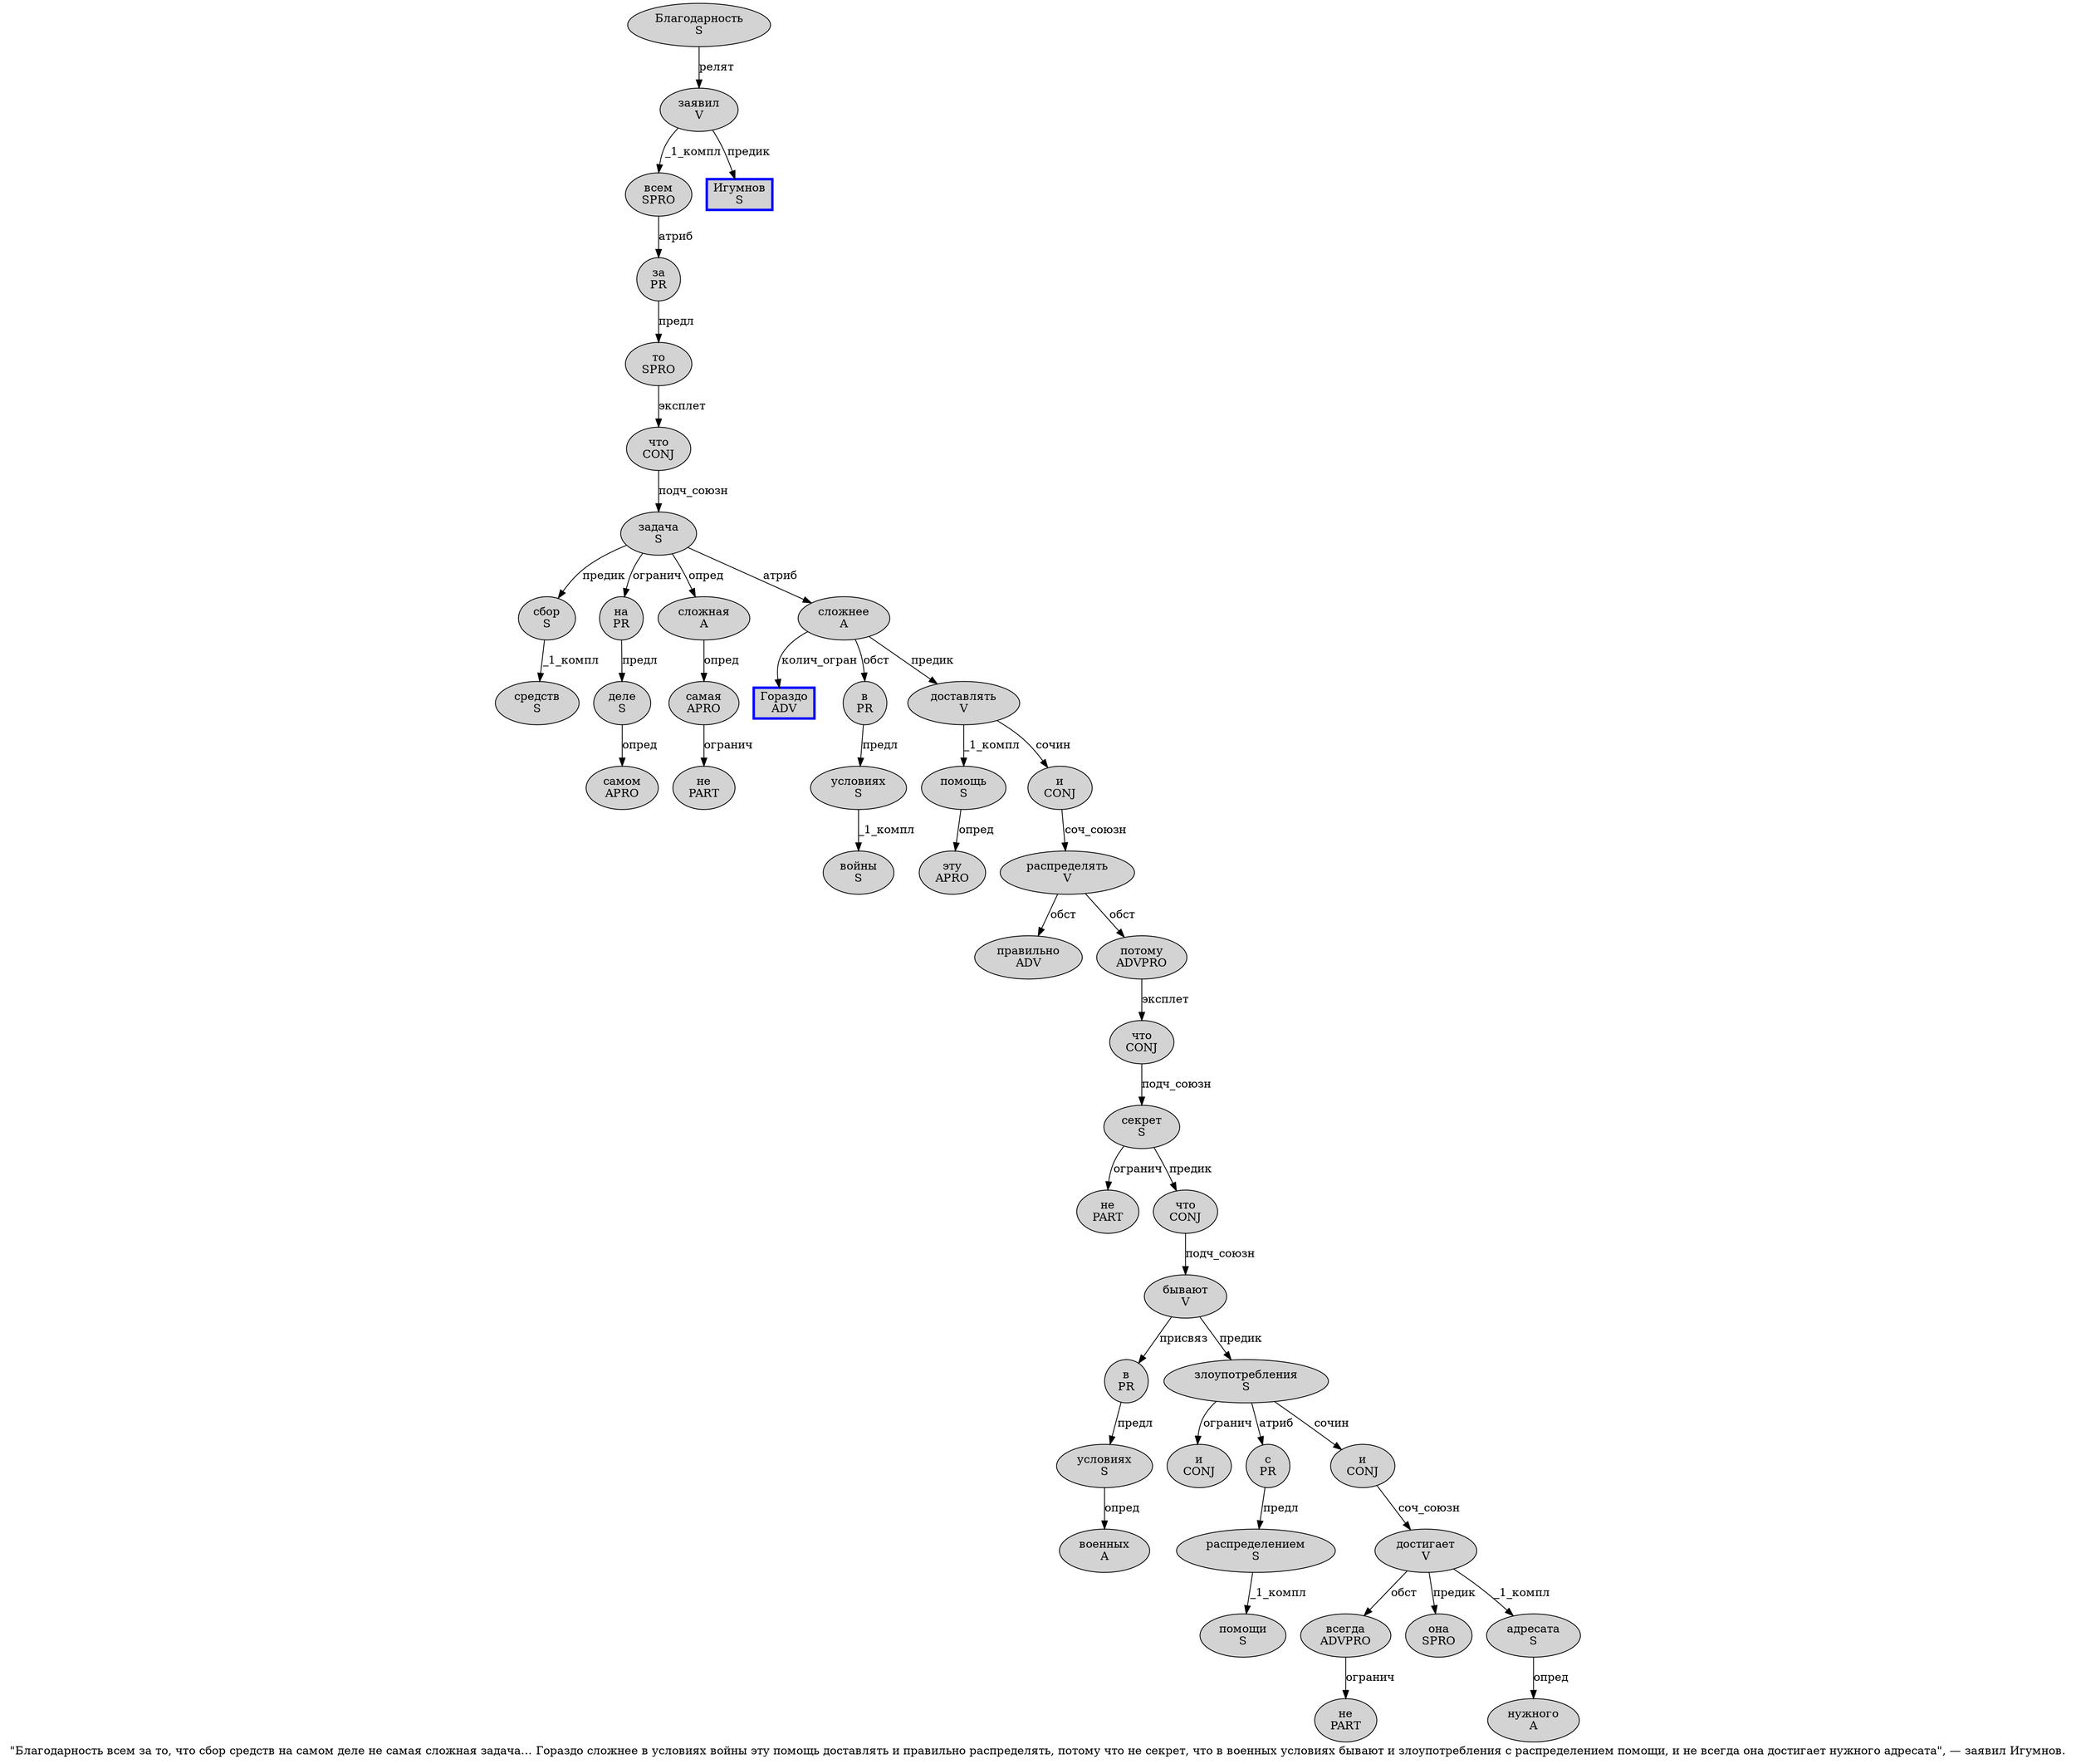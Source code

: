 digraph SENTENCE_516 {
	graph [label="\"Благодарность всем за то, что сбор средств на самом деле не самая сложная задача… Гораздо сложнее в условиях войны эту помощь доставлять и правильно распределять, потому что не секрет, что в военных условиях бывают и злоупотребления с распределением помощи, и не всегда она достигает нужного адресата\", — заявил Игумнов."]
	node [style=filled]
		1 [label="Благодарность
S" color="" fillcolor=lightgray penwidth=1 shape=ellipse]
		2 [label="всем
SPRO" color="" fillcolor=lightgray penwidth=1 shape=ellipse]
		3 [label="за
PR" color="" fillcolor=lightgray penwidth=1 shape=ellipse]
		4 [label="то
SPRO" color="" fillcolor=lightgray penwidth=1 shape=ellipse]
		6 [label="что
CONJ" color="" fillcolor=lightgray penwidth=1 shape=ellipse]
		7 [label="сбор
S" color="" fillcolor=lightgray penwidth=1 shape=ellipse]
		8 [label="средств
S" color="" fillcolor=lightgray penwidth=1 shape=ellipse]
		9 [label="на
PR" color="" fillcolor=lightgray penwidth=1 shape=ellipse]
		10 [label="самом
APRO" color="" fillcolor=lightgray penwidth=1 shape=ellipse]
		11 [label="деле
S" color="" fillcolor=lightgray penwidth=1 shape=ellipse]
		12 [label="не
PART" color="" fillcolor=lightgray penwidth=1 shape=ellipse]
		13 [label="самая
APRO" color="" fillcolor=lightgray penwidth=1 shape=ellipse]
		14 [label="сложная
A" color="" fillcolor=lightgray penwidth=1 shape=ellipse]
		15 [label="задача
S" color="" fillcolor=lightgray penwidth=1 shape=ellipse]
		17 [label="Гораздо
ADV" color=blue fillcolor=lightgray penwidth=3 shape=box]
		18 [label="сложнее
A" color="" fillcolor=lightgray penwidth=1 shape=ellipse]
		19 [label="в
PR" color="" fillcolor=lightgray penwidth=1 shape=ellipse]
		20 [label="условиях
S" color="" fillcolor=lightgray penwidth=1 shape=ellipse]
		21 [label="войны
S" color="" fillcolor=lightgray penwidth=1 shape=ellipse]
		22 [label="эту
APRO" color="" fillcolor=lightgray penwidth=1 shape=ellipse]
		23 [label="помощь
S" color="" fillcolor=lightgray penwidth=1 shape=ellipse]
		24 [label="доставлять
V" color="" fillcolor=lightgray penwidth=1 shape=ellipse]
		25 [label="и
CONJ" color="" fillcolor=lightgray penwidth=1 shape=ellipse]
		26 [label="правильно
ADV" color="" fillcolor=lightgray penwidth=1 shape=ellipse]
		27 [label="распределять
V" color="" fillcolor=lightgray penwidth=1 shape=ellipse]
		29 [label="потому
ADVPRO" color="" fillcolor=lightgray penwidth=1 shape=ellipse]
		30 [label="что
CONJ" color="" fillcolor=lightgray penwidth=1 shape=ellipse]
		31 [label="не
PART" color="" fillcolor=lightgray penwidth=1 shape=ellipse]
		32 [label="секрет
S" color="" fillcolor=lightgray penwidth=1 shape=ellipse]
		34 [label="что
CONJ" color="" fillcolor=lightgray penwidth=1 shape=ellipse]
		35 [label="в
PR" color="" fillcolor=lightgray penwidth=1 shape=ellipse]
		36 [label="военных
A" color="" fillcolor=lightgray penwidth=1 shape=ellipse]
		37 [label="условиях
S" color="" fillcolor=lightgray penwidth=1 shape=ellipse]
		38 [label="бывают
V" color="" fillcolor=lightgray penwidth=1 shape=ellipse]
		39 [label="и
CONJ" color="" fillcolor=lightgray penwidth=1 shape=ellipse]
		40 [label="злоупотребления
S" color="" fillcolor=lightgray penwidth=1 shape=ellipse]
		41 [label="с
PR" color="" fillcolor=lightgray penwidth=1 shape=ellipse]
		42 [label="распределением
S" color="" fillcolor=lightgray penwidth=1 shape=ellipse]
		43 [label="помощи
S" color="" fillcolor=lightgray penwidth=1 shape=ellipse]
		45 [label="и
CONJ" color="" fillcolor=lightgray penwidth=1 shape=ellipse]
		46 [label="не
PART" color="" fillcolor=lightgray penwidth=1 shape=ellipse]
		47 [label="всегда
ADVPRO" color="" fillcolor=lightgray penwidth=1 shape=ellipse]
		48 [label="она
SPRO" color="" fillcolor=lightgray penwidth=1 shape=ellipse]
		49 [label="достигает
V" color="" fillcolor=lightgray penwidth=1 shape=ellipse]
		50 [label="нужного
A" color="" fillcolor=lightgray penwidth=1 shape=ellipse]
		51 [label="адресата
S" color="" fillcolor=lightgray penwidth=1 shape=ellipse]
		55 [label="заявил
V" color="" fillcolor=lightgray penwidth=1 shape=ellipse]
		56 [label="Игумнов
S" color=blue fillcolor=lightgray penwidth=3 shape=box]
			35 -> 37 [label="предл"]
			51 -> 50 [label="опред"]
			34 -> 38 [label="подч_союзн"]
			7 -> 8 [label="_1_компл"]
			9 -> 11 [label="предл"]
			45 -> 49 [label="соч_союзн"]
			24 -> 23 [label="_1_компл"]
			24 -> 25 [label="сочин"]
			18 -> 17 [label="колич_огран"]
			18 -> 19 [label="обст"]
			18 -> 24 [label="предик"]
			2 -> 3 [label="атриб"]
			38 -> 35 [label="присвяз"]
			38 -> 40 [label="предик"]
			15 -> 7 [label="предик"]
			15 -> 9 [label="огранич"]
			15 -> 14 [label="опред"]
			15 -> 18 [label="атриб"]
			55 -> 2 [label="_1_компл"]
			55 -> 56 [label="предик"]
			41 -> 42 [label="предл"]
			14 -> 13 [label="опред"]
			1 -> 55 [label="релят"]
			23 -> 22 [label="опред"]
			29 -> 30 [label="эксплет"]
			19 -> 20 [label="предл"]
			4 -> 6 [label="эксплет"]
			25 -> 27 [label="соч_союзн"]
			37 -> 36 [label="опред"]
			11 -> 10 [label="опред"]
			32 -> 31 [label="огранич"]
			32 -> 34 [label="предик"]
			42 -> 43 [label="_1_компл"]
			13 -> 12 [label="огранич"]
			30 -> 32 [label="подч_союзн"]
			49 -> 47 [label="обст"]
			49 -> 48 [label="предик"]
			49 -> 51 [label="_1_компл"]
			27 -> 26 [label="обст"]
			27 -> 29 [label="обст"]
			47 -> 46 [label="огранич"]
			40 -> 39 [label="огранич"]
			40 -> 41 [label="атриб"]
			40 -> 45 [label="сочин"]
			3 -> 4 [label="предл"]
			20 -> 21 [label="_1_компл"]
			6 -> 15 [label="подч_союзн"]
}